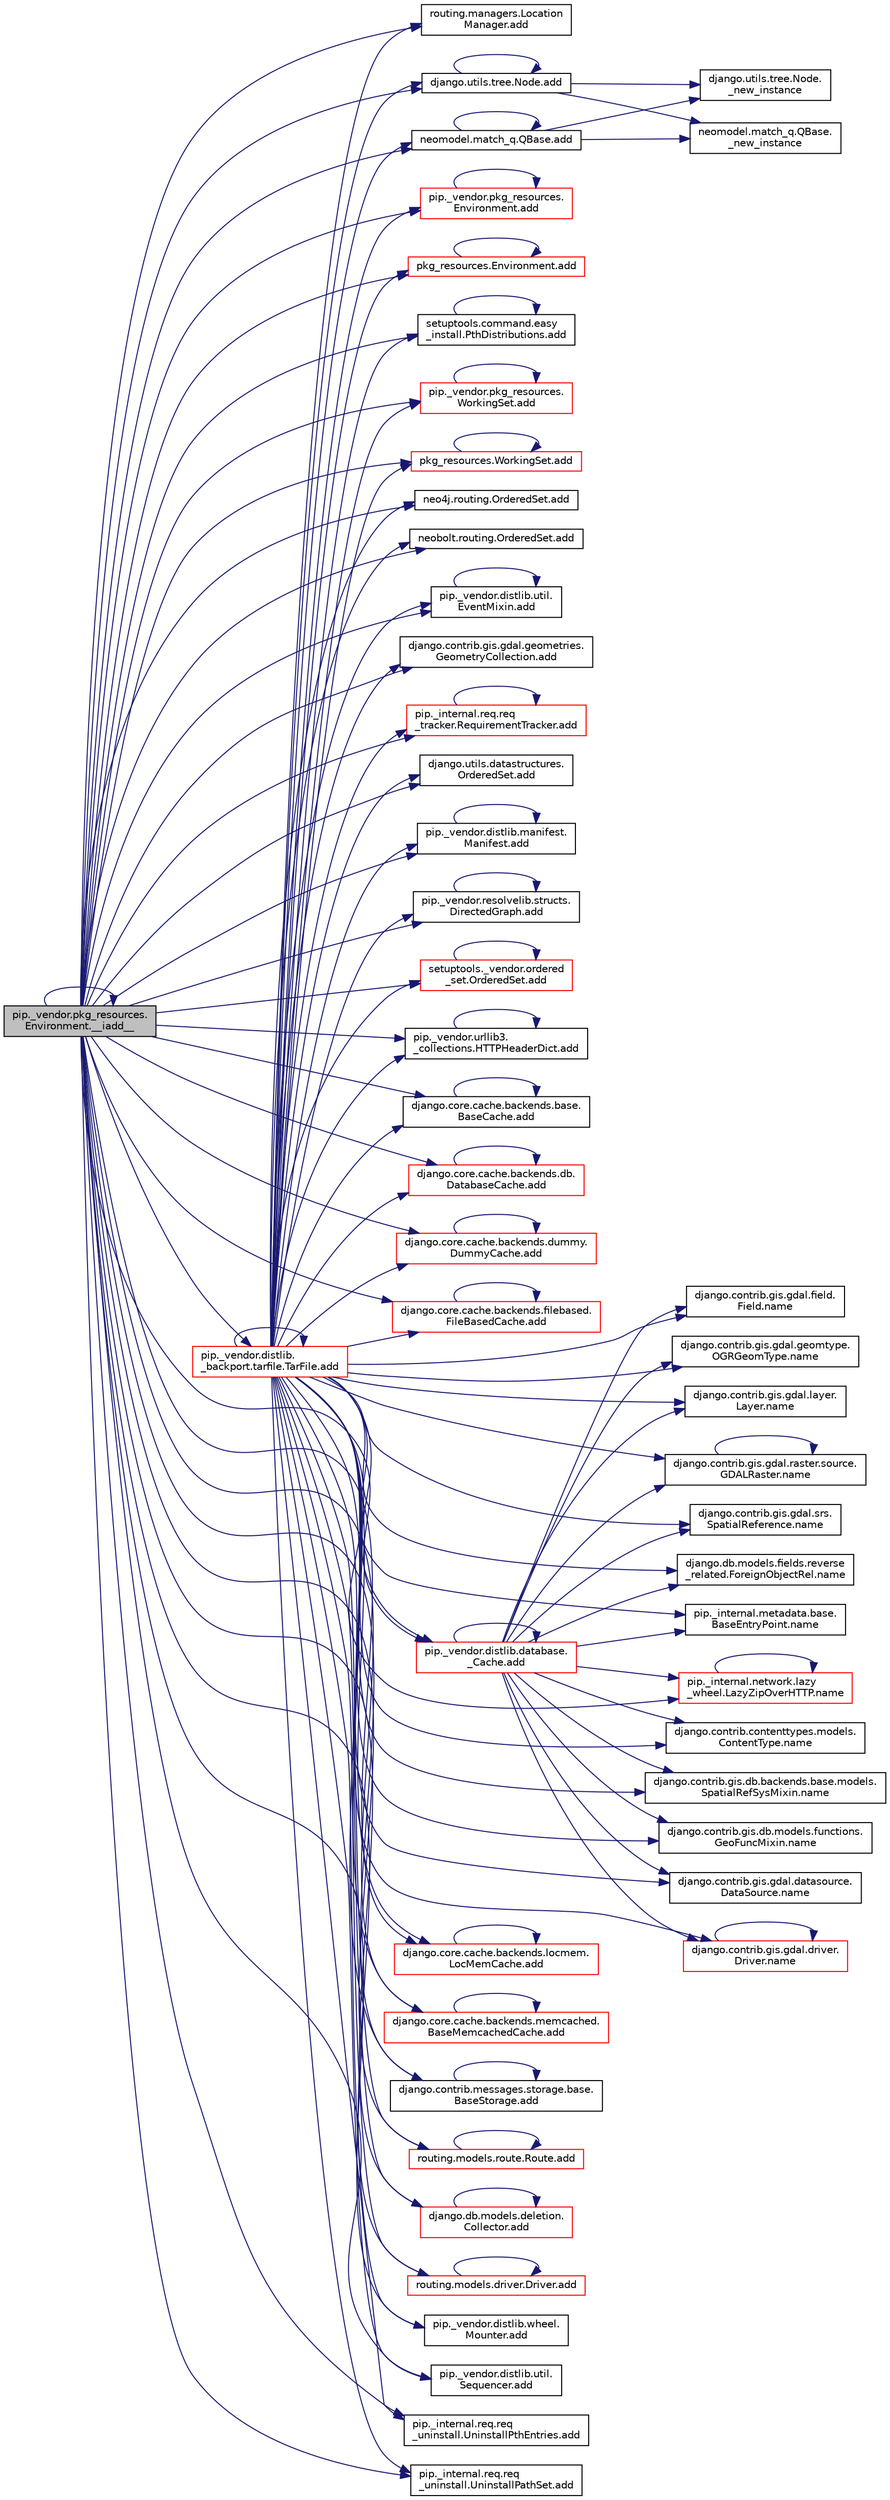digraph "pip._vendor.pkg_resources.Environment.__iadd__"
{
 // LATEX_PDF_SIZE
  edge [fontname="Helvetica",fontsize="10",labelfontname="Helvetica",labelfontsize="10"];
  node [fontname="Helvetica",fontsize="10",shape=record];
  rankdir="LR";
  Node1 [label="pip._vendor.pkg_resources.\lEnvironment.__iadd__",height=0.2,width=0.4,color="black", fillcolor="grey75", style="filled", fontcolor="black",tooltip=" "];
  Node1 -> Node1 [color="midnightblue",fontsize="10",style="solid",fontname="Helvetica"];
  Node1 -> Node2 [color="midnightblue",fontsize="10",style="solid",fontname="Helvetica"];
  Node2 [label="routing.managers.Location\lManager.add",height=0.2,width=0.4,color="black", fillcolor="white", style="filled",URL="$d4/d05/classrouting_1_1managers_1_1_location_manager.html#a0e379ba61e042a6233a6a213622126f8",tooltip=" "];
  Node1 -> Node3 [color="midnightblue",fontsize="10",style="solid",fontname="Helvetica"];
  Node3 [label="django.utils.tree.Node.add",height=0.2,width=0.4,color="black", fillcolor="white", style="filled",URL="$d3/d76/classdjango_1_1utils_1_1tree_1_1_node.html#ae1010ad26ddf8dc21be829eacb2914c6",tooltip=" "];
  Node3 -> Node4 [color="midnightblue",fontsize="10",style="solid",fontname="Helvetica"];
  Node4 [label="django.utils.tree.Node.\l_new_instance",height=0.2,width=0.4,color="black", fillcolor="white", style="filled",URL="$d3/d76/classdjango_1_1utils_1_1tree_1_1_node.html#af9318002f1638abb9f8b261e31fcdd62",tooltip=" "];
  Node3 -> Node5 [color="midnightblue",fontsize="10",style="solid",fontname="Helvetica"];
  Node5 [label="neomodel.match_q.QBase.\l_new_instance",height=0.2,width=0.4,color="black", fillcolor="white", style="filled",URL="$de/dc8/classneomodel_1_1match__q_1_1_q_base.html#ae067de26e0883be1f6201b4c279631f6",tooltip=" "];
  Node3 -> Node3 [color="midnightblue",fontsize="10",style="solid",fontname="Helvetica"];
  Node1 -> Node6 [color="midnightblue",fontsize="10",style="solid",fontname="Helvetica"];
  Node6 [label="neomodel.match_q.QBase.add",height=0.2,width=0.4,color="black", fillcolor="white", style="filled",URL="$de/dc8/classneomodel_1_1match__q_1_1_q_base.html#ad73a352adfb8d3f824a02307054b89e6",tooltip=" "];
  Node6 -> Node4 [color="midnightblue",fontsize="10",style="solid",fontname="Helvetica"];
  Node6 -> Node5 [color="midnightblue",fontsize="10",style="solid",fontname="Helvetica"];
  Node6 -> Node6 [color="midnightblue",fontsize="10",style="solid",fontname="Helvetica"];
  Node1 -> Node7 [color="midnightblue",fontsize="10",style="solid",fontname="Helvetica"];
  Node7 [label="pip._vendor.distlib.database.\l_Cache.add",height=0.2,width=0.4,color="red", fillcolor="white", style="filled",URL="$d8/dcd/classpip_1_1__vendor_1_1distlib_1_1database_1_1___cache.html#a98296c2e1af8395fc035df3fdfc400fc",tooltip=" "];
  Node7 -> Node7 [color="midnightblue",fontsize="10",style="solid",fontname="Helvetica"];
  Node7 -> Node8 [color="midnightblue",fontsize="10",style="solid",fontname="Helvetica"];
  Node8 [label="django.contrib.contenttypes.models.\lContentType.name",height=0.2,width=0.4,color="black", fillcolor="white", style="filled",URL="$d6/d20/classdjango_1_1contrib_1_1contenttypes_1_1models_1_1_content_type.html#a1577e45d8940ca8ce7032df05c0920f1",tooltip=" "];
  Node7 -> Node9 [color="midnightblue",fontsize="10",style="solid",fontname="Helvetica"];
  Node9 [label="django.contrib.gis.db.backends.base.models.\lSpatialRefSysMixin.name",height=0.2,width=0.4,color="black", fillcolor="white", style="filled",URL="$d5/d73/classdjango_1_1contrib_1_1gis_1_1db_1_1backends_1_1base_1_1models_1_1_spatial_ref_sys_mixin.html#a502460564fa7a935d8bb5aea6cbce4b9",tooltip=" "];
  Node7 -> Node10 [color="midnightblue",fontsize="10",style="solid",fontname="Helvetica"];
  Node10 [label="django.contrib.gis.db.models.functions.\lGeoFuncMixin.name",height=0.2,width=0.4,color="black", fillcolor="white", style="filled",URL="$d4/d5c/classdjango_1_1contrib_1_1gis_1_1db_1_1models_1_1functions_1_1_geo_func_mixin.html#a9a6993ec9126211670ca7087359b8c6a",tooltip=" "];
  Node7 -> Node11 [color="midnightblue",fontsize="10",style="solid",fontname="Helvetica"];
  Node11 [label="django.contrib.gis.gdal.datasource.\lDataSource.name",height=0.2,width=0.4,color="black", fillcolor="white", style="filled",URL="$db/d7b/classdjango_1_1contrib_1_1gis_1_1gdal_1_1datasource_1_1_data_source.html#af2cbfd1f4ceeb82b6f7c29a705555d8e",tooltip=" "];
  Node7 -> Node12 [color="midnightblue",fontsize="10",style="solid",fontname="Helvetica"];
  Node12 [label="django.contrib.gis.gdal.driver.\lDriver.name",height=0.2,width=0.4,color="red", fillcolor="white", style="filled",URL="$d5/df2/classdjango_1_1contrib_1_1gis_1_1gdal_1_1driver_1_1_driver.html#ab25b5eea93459ca8e05dc329ef537f1b",tooltip=" "];
  Node12 -> Node12 [color="midnightblue",fontsize="10",style="solid",fontname="Helvetica"];
  Node7 -> Node14 [color="midnightblue",fontsize="10",style="solid",fontname="Helvetica"];
  Node14 [label="django.contrib.gis.gdal.field.\lField.name",height=0.2,width=0.4,color="black", fillcolor="white", style="filled",URL="$d8/d65/classdjango_1_1contrib_1_1gis_1_1gdal_1_1field_1_1_field.html#a52ccad95ad1a0fae1ef80beb9a6c838b",tooltip=" "];
  Node7 -> Node15 [color="midnightblue",fontsize="10",style="solid",fontname="Helvetica"];
  Node15 [label="django.contrib.gis.gdal.geomtype.\lOGRGeomType.name",height=0.2,width=0.4,color="black", fillcolor="white", style="filled",URL="$dc/d9c/classdjango_1_1contrib_1_1gis_1_1gdal_1_1geomtype_1_1_o_g_r_geom_type.html#a80a6f16d4e7014ca3adac92432f148b2",tooltip=" "];
  Node7 -> Node16 [color="midnightblue",fontsize="10",style="solid",fontname="Helvetica"];
  Node16 [label="django.contrib.gis.gdal.layer.\lLayer.name",height=0.2,width=0.4,color="black", fillcolor="white", style="filled",URL="$d9/d84/classdjango_1_1contrib_1_1gis_1_1gdal_1_1layer_1_1_layer.html#a64c4f09deeb5dd93a1f82a986e090581",tooltip=" "];
  Node7 -> Node17 [color="midnightblue",fontsize="10",style="solid",fontname="Helvetica"];
  Node17 [label="django.contrib.gis.gdal.raster.source.\lGDALRaster.name",height=0.2,width=0.4,color="black", fillcolor="white", style="filled",URL="$db/dff/classdjango_1_1contrib_1_1gis_1_1gdal_1_1raster_1_1source_1_1_g_d_a_l_raster.html#adc147e651b853c17a0d6abe3be9da7a9",tooltip=" "];
  Node17 -> Node17 [color="midnightblue",fontsize="10",style="solid",fontname="Helvetica"];
  Node7 -> Node18 [color="midnightblue",fontsize="10",style="solid",fontname="Helvetica"];
  Node18 [label="django.contrib.gis.gdal.srs.\lSpatialReference.name",height=0.2,width=0.4,color="black", fillcolor="white", style="filled",URL="$d7/dda/classdjango_1_1contrib_1_1gis_1_1gdal_1_1srs_1_1_spatial_reference.html#aba72b97da57e6f07b85d53ff618798e3",tooltip=" "];
  Node7 -> Node19 [color="midnightblue",fontsize="10",style="solid",fontname="Helvetica"];
  Node19 [label="django.db.models.fields.reverse\l_related.ForeignObjectRel.name",height=0.2,width=0.4,color="black", fillcolor="white", style="filled",URL="$d3/da4/classdjango_1_1db_1_1models_1_1fields_1_1reverse__related_1_1_foreign_object_rel.html#aacda3a6a71b37c6422fbc200f0b0225a",tooltip=" "];
  Node7 -> Node20 [color="midnightblue",fontsize="10",style="solid",fontname="Helvetica"];
  Node20 [label="pip._internal.metadata.base.\lBaseEntryPoint.name",height=0.2,width=0.4,color="black", fillcolor="white", style="filled",URL="$d1/d78/classpip_1_1__internal_1_1metadata_1_1base_1_1_base_entry_point.html#acd0c7299966258aeb0876da26520233d",tooltip=" "];
  Node7 -> Node21 [color="midnightblue",fontsize="10",style="solid",fontname="Helvetica"];
  Node21 [label="pip._internal.network.lazy\l_wheel.LazyZipOverHTTP.name",height=0.2,width=0.4,color="red", fillcolor="white", style="filled",URL="$df/d67/classpip_1_1__internal_1_1network_1_1lazy__wheel_1_1_lazy_zip_over_h_t_t_p.html#a59403bb703d375caa6c1dda7573257a1",tooltip=" "];
  Node21 -> Node21 [color="midnightblue",fontsize="10",style="solid",fontname="Helvetica"];
  Node1 -> Node114 [color="midnightblue",fontsize="10",style="solid",fontname="Helvetica"];
  Node114 [label="pip._vendor.pkg_resources.\lEnvironment.add",height=0.2,width=0.4,color="red", fillcolor="white", style="filled",URL="$de/d79/classpip_1_1__vendor_1_1pkg__resources_1_1_environment.html#a81284f46d9fa7b21a5f9a4e710fe80cf",tooltip=" "];
  Node114 -> Node114 [color="midnightblue",fontsize="10",style="solid",fontname="Helvetica"];
  Node1 -> Node120 [color="midnightblue",fontsize="10",style="solid",fontname="Helvetica"];
  Node120 [label="pkg_resources.Environment.add",height=0.2,width=0.4,color="red", fillcolor="white", style="filled",URL="$dd/d81/classpkg__resources_1_1_environment.html#a0ba8999abdb4cbc7a1965766560197fc",tooltip=" "];
  Node120 -> Node120 [color="midnightblue",fontsize="10",style="solid",fontname="Helvetica"];
  Node1 -> Node121 [color="midnightblue",fontsize="10",style="solid",fontname="Helvetica"];
  Node121 [label="setuptools.command.easy\l_install.PthDistributions.add",height=0.2,width=0.4,color="black", fillcolor="white", style="filled",URL="$d2/d49/classsetuptools_1_1command_1_1easy__install_1_1_pth_distributions.html#a9225a5df3c1a4af13a45aa4d92e83cbf",tooltip=" "];
  Node121 -> Node121 [color="midnightblue",fontsize="10",style="solid",fontname="Helvetica"];
  Node1 -> Node122 [color="midnightblue",fontsize="10",style="solid",fontname="Helvetica"];
  Node122 [label="pip._vendor.pkg_resources.\lWorkingSet.add",height=0.2,width=0.4,color="red", fillcolor="white", style="filled",URL="$da/d4f/classpip_1_1__vendor_1_1pkg__resources_1_1_working_set.html#a721315d2a4a0a3ead71bf8d1b83261ce",tooltip=" "];
  Node122 -> Node122 [color="midnightblue",fontsize="10",style="solid",fontname="Helvetica"];
  Node1 -> Node125 [color="midnightblue",fontsize="10",style="solid",fontname="Helvetica"];
  Node125 [label="pkg_resources.WorkingSet.add",height=0.2,width=0.4,color="red", fillcolor="white", style="filled",URL="$d5/d96/classpkg__resources_1_1_working_set.html#ab12bd19b39a01d6013544ab543401a16",tooltip=" "];
  Node125 -> Node125 [color="midnightblue",fontsize="10",style="solid",fontname="Helvetica"];
  Node1 -> Node126 [color="midnightblue",fontsize="10",style="solid",fontname="Helvetica"];
  Node126 [label="neo4j.routing.OrderedSet.add",height=0.2,width=0.4,color="black", fillcolor="white", style="filled",URL="$da/d21/classneo4j_1_1routing_1_1_ordered_set.html#afe936373bcfa8bfbc9393f93c2412ec3",tooltip=" "];
  Node1 -> Node127 [color="midnightblue",fontsize="10",style="solid",fontname="Helvetica"];
  Node127 [label="neobolt.routing.OrderedSet.add",height=0.2,width=0.4,color="black", fillcolor="white", style="filled",URL="$de/d18/classneobolt_1_1routing_1_1_ordered_set.html#aab9d20be2357ea7f0a95de4b0e0ee03f",tooltip=" "];
  Node1 -> Node128 [color="midnightblue",fontsize="10",style="solid",fontname="Helvetica"];
  Node128 [label="pip._vendor.distlib.util.\lEventMixin.add",height=0.2,width=0.4,color="black", fillcolor="white", style="filled",URL="$d8/d44/classpip_1_1__vendor_1_1distlib_1_1util_1_1_event_mixin.html#a59395574411aaf4383687b2d5b0b9acd",tooltip=" "];
  Node128 -> Node128 [color="midnightblue",fontsize="10",style="solid",fontname="Helvetica"];
  Node1 -> Node129 [color="midnightblue",fontsize="10",style="solid",fontname="Helvetica"];
  Node129 [label="django.contrib.gis.gdal.geometries.\lGeometryCollection.add",height=0.2,width=0.4,color="black", fillcolor="white", style="filled",URL="$d3/d4a/classdjango_1_1contrib_1_1gis_1_1gdal_1_1geometries_1_1_geometry_collection.html#a91315ad82c5f1b0bbbeff54452af8fc0",tooltip=" "];
  Node1 -> Node130 [color="midnightblue",fontsize="10",style="solid",fontname="Helvetica"];
  Node130 [label="pip._internal.req.req\l_tracker.RequirementTracker.add",height=0.2,width=0.4,color="red", fillcolor="white", style="filled",URL="$da/d8b/classpip_1_1__internal_1_1req_1_1req__tracker_1_1_requirement_tracker.html#a4df47a583509cf0796bfdb2f9f7eac50",tooltip=" "];
  Node130 -> Node130 [color="midnightblue",fontsize="10",style="solid",fontname="Helvetica"];
  Node1 -> Node132 [color="midnightblue",fontsize="10",style="solid",fontname="Helvetica"];
  Node132 [label="django.utils.datastructures.\lOrderedSet.add",height=0.2,width=0.4,color="black", fillcolor="white", style="filled",URL="$df/d5d/classdjango_1_1utils_1_1datastructures_1_1_ordered_set.html#a3ad74fccaf1a0e2c616fba79fa20151a",tooltip=" "];
  Node1 -> Node133 [color="midnightblue",fontsize="10",style="solid",fontname="Helvetica"];
  Node133 [label="pip._vendor.distlib.manifest.\lManifest.add",height=0.2,width=0.4,color="black", fillcolor="white", style="filled",URL="$d2/d05/classpip_1_1__vendor_1_1distlib_1_1manifest_1_1_manifest.html#adb54bd095e16a9e59e0e674bd4808dad",tooltip=" "];
  Node133 -> Node133 [color="midnightblue",fontsize="10",style="solid",fontname="Helvetica"];
  Node1 -> Node134 [color="midnightblue",fontsize="10",style="solid",fontname="Helvetica"];
  Node134 [label="pip._vendor.resolvelib.structs.\lDirectedGraph.add",height=0.2,width=0.4,color="black", fillcolor="white", style="filled",URL="$df/de0/classpip_1_1__vendor_1_1resolvelib_1_1structs_1_1_directed_graph.html#a265181f1e6893b0836a8f01b10ac3a62",tooltip=" "];
  Node134 -> Node134 [color="midnightblue",fontsize="10",style="solid",fontname="Helvetica"];
  Node1 -> Node135 [color="midnightblue",fontsize="10",style="solid",fontname="Helvetica"];
  Node135 [label="setuptools._vendor.ordered\l_set.OrderedSet.add",height=0.2,width=0.4,color="red", fillcolor="white", style="filled",URL="$d0/d40/classsetuptools_1_1__vendor_1_1ordered__set_1_1_ordered_set.html#af53bf94a4162a3a93f25d7ccbe8bb7a2",tooltip=" "];
  Node135 -> Node135 [color="midnightblue",fontsize="10",style="solid",fontname="Helvetica"];
  Node1 -> Node475 [color="midnightblue",fontsize="10",style="solid",fontname="Helvetica"];
  Node475 [label="pip._vendor.urllib3.\l_collections.HTTPHeaderDict.add",height=0.2,width=0.4,color="black", fillcolor="white", style="filled",URL="$d8/dc7/classpip_1_1__vendor_1_1urllib3_1_1__collections_1_1_h_t_t_p_header_dict.html#a935f3bc67583fcae60019eb5faa0bcb1",tooltip=" "];
  Node475 -> Node475 [color="midnightblue",fontsize="10",style="solid",fontname="Helvetica"];
  Node1 -> Node476 [color="midnightblue",fontsize="10",style="solid",fontname="Helvetica"];
  Node476 [label="django.core.cache.backends.base.\lBaseCache.add",height=0.2,width=0.4,color="black", fillcolor="white", style="filled",URL="$d0/d87/classdjango_1_1core_1_1cache_1_1backends_1_1base_1_1_base_cache.html#a679d245e061f2a0d85d12504c857b935",tooltip=" "];
  Node476 -> Node476 [color="midnightblue",fontsize="10",style="solid",fontname="Helvetica"];
  Node1 -> Node477 [color="midnightblue",fontsize="10",style="solid",fontname="Helvetica"];
  Node477 [label="django.core.cache.backends.db.\lDatabaseCache.add",height=0.2,width=0.4,color="red", fillcolor="white", style="filled",URL="$d7/dcb/classdjango_1_1core_1_1cache_1_1backends_1_1db_1_1_database_cache.html#ae245db38b54f728e450264e5701c6b52",tooltip=" "];
  Node477 -> Node477 [color="midnightblue",fontsize="10",style="solid",fontname="Helvetica"];
  Node1 -> Node478 [color="midnightblue",fontsize="10",style="solid",fontname="Helvetica"];
  Node478 [label="django.core.cache.backends.dummy.\lDummyCache.add",height=0.2,width=0.4,color="red", fillcolor="white", style="filled",URL="$d6/db9/classdjango_1_1core_1_1cache_1_1backends_1_1dummy_1_1_dummy_cache.html#a01b7633a8c2530f33d4bb79fed4425dd",tooltip=" "];
  Node478 -> Node478 [color="midnightblue",fontsize="10",style="solid",fontname="Helvetica"];
  Node1 -> Node479 [color="midnightblue",fontsize="10",style="solid",fontname="Helvetica"];
  Node479 [label="django.core.cache.backends.filebased.\lFileBasedCache.add",height=0.2,width=0.4,color="red", fillcolor="white", style="filled",URL="$df/d01/classdjango_1_1core_1_1cache_1_1backends_1_1filebased_1_1_file_based_cache.html#a7f0e943dd6ee88a23c32829de3cc0325",tooltip=" "];
  Node479 -> Node479 [color="midnightblue",fontsize="10",style="solid",fontname="Helvetica"];
  Node1 -> Node2790 [color="midnightblue",fontsize="10",style="solid",fontname="Helvetica"];
  Node2790 [label="django.core.cache.backends.locmem.\lLocMemCache.add",height=0.2,width=0.4,color="red", fillcolor="white", style="filled",URL="$de/d7d/classdjango_1_1core_1_1cache_1_1backends_1_1locmem_1_1_loc_mem_cache.html#ab05195df25c098785f41338732f157ec",tooltip=" "];
  Node2790 -> Node2790 [color="midnightblue",fontsize="10",style="solid",fontname="Helvetica"];
  Node1 -> Node2791 [color="midnightblue",fontsize="10",style="solid",fontname="Helvetica"];
  Node2791 [label="django.core.cache.backends.memcached.\lBaseMemcachedCache.add",height=0.2,width=0.4,color="red", fillcolor="white", style="filled",URL="$d3/d36/classdjango_1_1core_1_1cache_1_1backends_1_1memcached_1_1_base_memcached_cache.html#a90346e1cd24f09ee4cb5e97be36a2419",tooltip=" "];
  Node2791 -> Node2791 [color="midnightblue",fontsize="10",style="solid",fontname="Helvetica"];
  Node1 -> Node2792 [color="midnightblue",fontsize="10",style="solid",fontname="Helvetica"];
  Node2792 [label="django.contrib.messages.storage.base.\lBaseStorage.add",height=0.2,width=0.4,color="black", fillcolor="white", style="filled",URL="$dc/dc3/classdjango_1_1contrib_1_1messages_1_1storage_1_1base_1_1_base_storage.html#aa2e55d80cb65abddd84d34025f2cb417",tooltip=" "];
  Node2792 -> Node2792 [color="midnightblue",fontsize="10",style="solid",fontname="Helvetica"];
  Node1 -> Node2793 [color="midnightblue",fontsize="10",style="solid",fontname="Helvetica"];
  Node2793 [label="routing.models.route.Route.add",height=0.2,width=0.4,color="red", fillcolor="white", style="filled",URL="$db/dfb/classrouting_1_1models_1_1route_1_1_route.html#a97840f5aedec5f8e9b9695af213ed01c",tooltip=" "];
  Node2793 -> Node2793 [color="midnightblue",fontsize="10",style="solid",fontname="Helvetica"];
  Node1 -> Node2799 [color="midnightblue",fontsize="10",style="solid",fontname="Helvetica"];
  Node2799 [label="pip._vendor.distlib.\l_backport.tarfile.TarFile.add",height=0.2,width=0.4,color="red", fillcolor="white", style="filled",URL="$d7/d1d/classpip_1_1__vendor_1_1distlib_1_1__backport_1_1tarfile_1_1_tar_file.html#a79067a66314d66032cb43144c54355a2",tooltip=" "];
  Node2799 -> Node2 [color="midnightblue",fontsize="10",style="solid",fontname="Helvetica"];
  Node2799 -> Node3 [color="midnightblue",fontsize="10",style="solid",fontname="Helvetica"];
  Node2799 -> Node6 [color="midnightblue",fontsize="10",style="solid",fontname="Helvetica"];
  Node2799 -> Node7 [color="midnightblue",fontsize="10",style="solid",fontname="Helvetica"];
  Node2799 -> Node114 [color="midnightblue",fontsize="10",style="solid",fontname="Helvetica"];
  Node2799 -> Node120 [color="midnightblue",fontsize="10",style="solid",fontname="Helvetica"];
  Node2799 -> Node121 [color="midnightblue",fontsize="10",style="solid",fontname="Helvetica"];
  Node2799 -> Node122 [color="midnightblue",fontsize="10",style="solid",fontname="Helvetica"];
  Node2799 -> Node125 [color="midnightblue",fontsize="10",style="solid",fontname="Helvetica"];
  Node2799 -> Node126 [color="midnightblue",fontsize="10",style="solid",fontname="Helvetica"];
  Node2799 -> Node127 [color="midnightblue",fontsize="10",style="solid",fontname="Helvetica"];
  Node2799 -> Node128 [color="midnightblue",fontsize="10",style="solid",fontname="Helvetica"];
  Node2799 -> Node129 [color="midnightblue",fontsize="10",style="solid",fontname="Helvetica"];
  Node2799 -> Node130 [color="midnightblue",fontsize="10",style="solid",fontname="Helvetica"];
  Node2799 -> Node132 [color="midnightblue",fontsize="10",style="solid",fontname="Helvetica"];
  Node2799 -> Node133 [color="midnightblue",fontsize="10",style="solid",fontname="Helvetica"];
  Node2799 -> Node134 [color="midnightblue",fontsize="10",style="solid",fontname="Helvetica"];
  Node2799 -> Node135 [color="midnightblue",fontsize="10",style="solid",fontname="Helvetica"];
  Node2799 -> Node475 [color="midnightblue",fontsize="10",style="solid",fontname="Helvetica"];
  Node2799 -> Node476 [color="midnightblue",fontsize="10",style="solid",fontname="Helvetica"];
  Node2799 -> Node477 [color="midnightblue",fontsize="10",style="solid",fontname="Helvetica"];
  Node2799 -> Node478 [color="midnightblue",fontsize="10",style="solid",fontname="Helvetica"];
  Node2799 -> Node479 [color="midnightblue",fontsize="10",style="solid",fontname="Helvetica"];
  Node2799 -> Node2790 [color="midnightblue",fontsize="10",style="solid",fontname="Helvetica"];
  Node2799 -> Node2791 [color="midnightblue",fontsize="10",style="solid",fontname="Helvetica"];
  Node2799 -> Node2792 [color="midnightblue",fontsize="10",style="solid",fontname="Helvetica"];
  Node2799 -> Node2793 [color="midnightblue",fontsize="10",style="solid",fontname="Helvetica"];
  Node2799 -> Node2799 [color="midnightblue",fontsize="10",style="solid",fontname="Helvetica"];
  Node2799 -> Node2689 [color="midnightblue",fontsize="10",style="solid",fontname="Helvetica"];
  Node2689 [label="django.db.models.deletion.\lCollector.add",height=0.2,width=0.4,color="red", fillcolor="white", style="filled",URL="$d8/dc4/classdjango_1_1db_1_1models_1_1deletion_1_1_collector.html#a2e66eee1ed9ec529113eef52ba355012",tooltip=" "];
  Node2689 -> Node2689 [color="midnightblue",fontsize="10",style="solid",fontname="Helvetica"];
  Node2799 -> Node2801 [color="midnightblue",fontsize="10",style="solid",fontname="Helvetica"];
  Node2801 [label="routing.models.driver.Driver.add",height=0.2,width=0.4,color="red", fillcolor="white", style="filled",URL="$d7/d2c/classrouting_1_1models_1_1driver_1_1_driver.html#a0e48eeca99a80e35e50d37d403abf1aa",tooltip=" "];
  Node2801 -> Node2801 [color="midnightblue",fontsize="10",style="solid",fontname="Helvetica"];
  Node2799 -> Node3404 [color="midnightblue",fontsize="10",style="solid",fontname="Helvetica"];
  Node3404 [label="pip._vendor.distlib.wheel.\lMounter.add",height=0.2,width=0.4,color="black", fillcolor="white", style="filled",URL="$df/dac/classpip_1_1__vendor_1_1distlib_1_1wheel_1_1_mounter.html#ac9bb94a1cb0d08a857ec40c605a94b63",tooltip=" "];
  Node2799 -> Node3405 [color="midnightblue",fontsize="10",style="solid",fontname="Helvetica"];
  Node3405 [label="pip._vendor.distlib.util.\lSequencer.add",height=0.2,width=0.4,color="black", fillcolor="white", style="filled",URL="$d4/d7c/classpip_1_1__vendor_1_1distlib_1_1util_1_1_sequencer.html#a233a50f436076c741b223f7fe801f53e",tooltip=" "];
  Node2799 -> Node3406 [color="midnightblue",fontsize="10",style="solid",fontname="Helvetica"];
  Node3406 [label="pip._internal.req.req\l_uninstall.UninstallPthEntries.add",height=0.2,width=0.4,color="black", fillcolor="white", style="filled",URL="$d2/d2a/classpip_1_1__internal_1_1req_1_1req__uninstall_1_1_uninstall_pth_entries.html#a546056a6e92dc6cb8ce9606ec9f1b5a4",tooltip=" "];
  Node2799 -> Node3407 [color="midnightblue",fontsize="10",style="solid",fontname="Helvetica"];
  Node3407 [label="pip._internal.req.req\l_uninstall.UninstallPathSet.add",height=0.2,width=0.4,color="black", fillcolor="white", style="filled",URL="$d9/d6e/classpip_1_1__internal_1_1req_1_1req__uninstall_1_1_uninstall_path_set.html#ad34a919f45b9c89e6b0d59ec0d24ba4c",tooltip=" "];
  Node2799 -> Node8 [color="midnightblue",fontsize="10",style="solid",fontname="Helvetica"];
  Node2799 -> Node9 [color="midnightblue",fontsize="10",style="solid",fontname="Helvetica"];
  Node2799 -> Node10 [color="midnightblue",fontsize="10",style="solid",fontname="Helvetica"];
  Node2799 -> Node11 [color="midnightblue",fontsize="10",style="solid",fontname="Helvetica"];
  Node2799 -> Node12 [color="midnightblue",fontsize="10",style="solid",fontname="Helvetica"];
  Node2799 -> Node14 [color="midnightblue",fontsize="10",style="solid",fontname="Helvetica"];
  Node2799 -> Node15 [color="midnightblue",fontsize="10",style="solid",fontname="Helvetica"];
  Node2799 -> Node16 [color="midnightblue",fontsize="10",style="solid",fontname="Helvetica"];
  Node2799 -> Node17 [color="midnightblue",fontsize="10",style="solid",fontname="Helvetica"];
  Node2799 -> Node18 [color="midnightblue",fontsize="10",style="solid",fontname="Helvetica"];
  Node2799 -> Node19 [color="midnightblue",fontsize="10",style="solid",fontname="Helvetica"];
  Node2799 -> Node20 [color="midnightblue",fontsize="10",style="solid",fontname="Helvetica"];
  Node2799 -> Node21 [color="midnightblue",fontsize="10",style="solid",fontname="Helvetica"];
  Node1 -> Node2689 [color="midnightblue",fontsize="10",style="solid",fontname="Helvetica"];
  Node1 -> Node2801 [color="midnightblue",fontsize="10",style="solid",fontname="Helvetica"];
  Node1 -> Node3404 [color="midnightblue",fontsize="10",style="solid",fontname="Helvetica"];
  Node1 -> Node3405 [color="midnightblue",fontsize="10",style="solid",fontname="Helvetica"];
  Node1 -> Node3406 [color="midnightblue",fontsize="10",style="solid",fontname="Helvetica"];
  Node1 -> Node3407 [color="midnightblue",fontsize="10",style="solid",fontname="Helvetica"];
}

